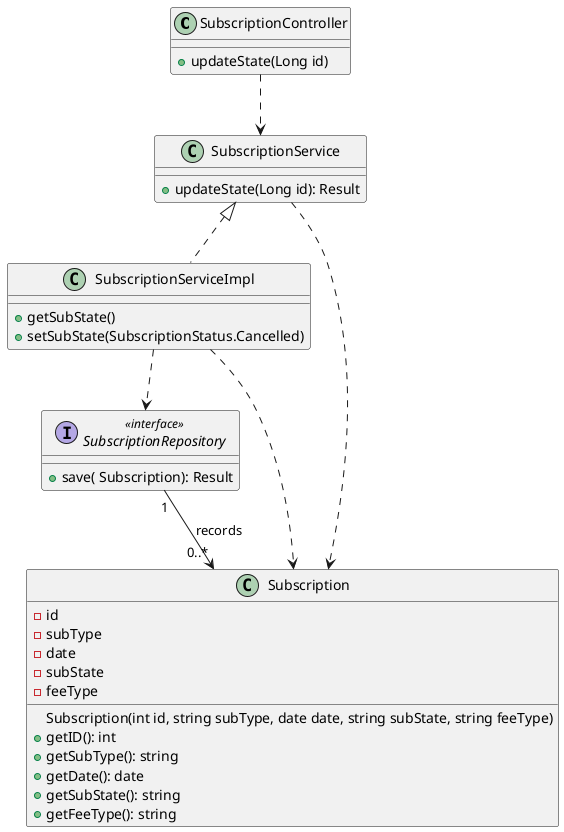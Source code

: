 @startuml
class SubscriptionController {
 +updateState(Long id)
}



class SubscriptionService {
 +updateState(Long id): Result
}
class SubscriptionServiceImpl{
+getSubState()
+setSubState(SubscriptionStatus.Cancelled)
}

interface SubscriptionRepository <<interface>> {
 +save( Subscription): Result
}


class Subscription {
    -id
    -subType
    -date
    -subState
    -feeType
    Subscription(int id, string subType, date date, string subState, string feeType)
    +getID(): int
    +getSubType(): string
    +getDate(): date
    +getSubState(): string
    +getFeeType(): string

}

SubscriptionRepository "1" --> "0..*" Subscription:  records
SubscriptionController ..> SubscriptionService
SubscriptionServiceImpl ..> SubscriptionRepository
SubscriptionServiceImpl ..> Subscription
SubscriptionService ..> Subscription
SubscriptionServiceImpl .up.|> SubscriptionService
@enduml

